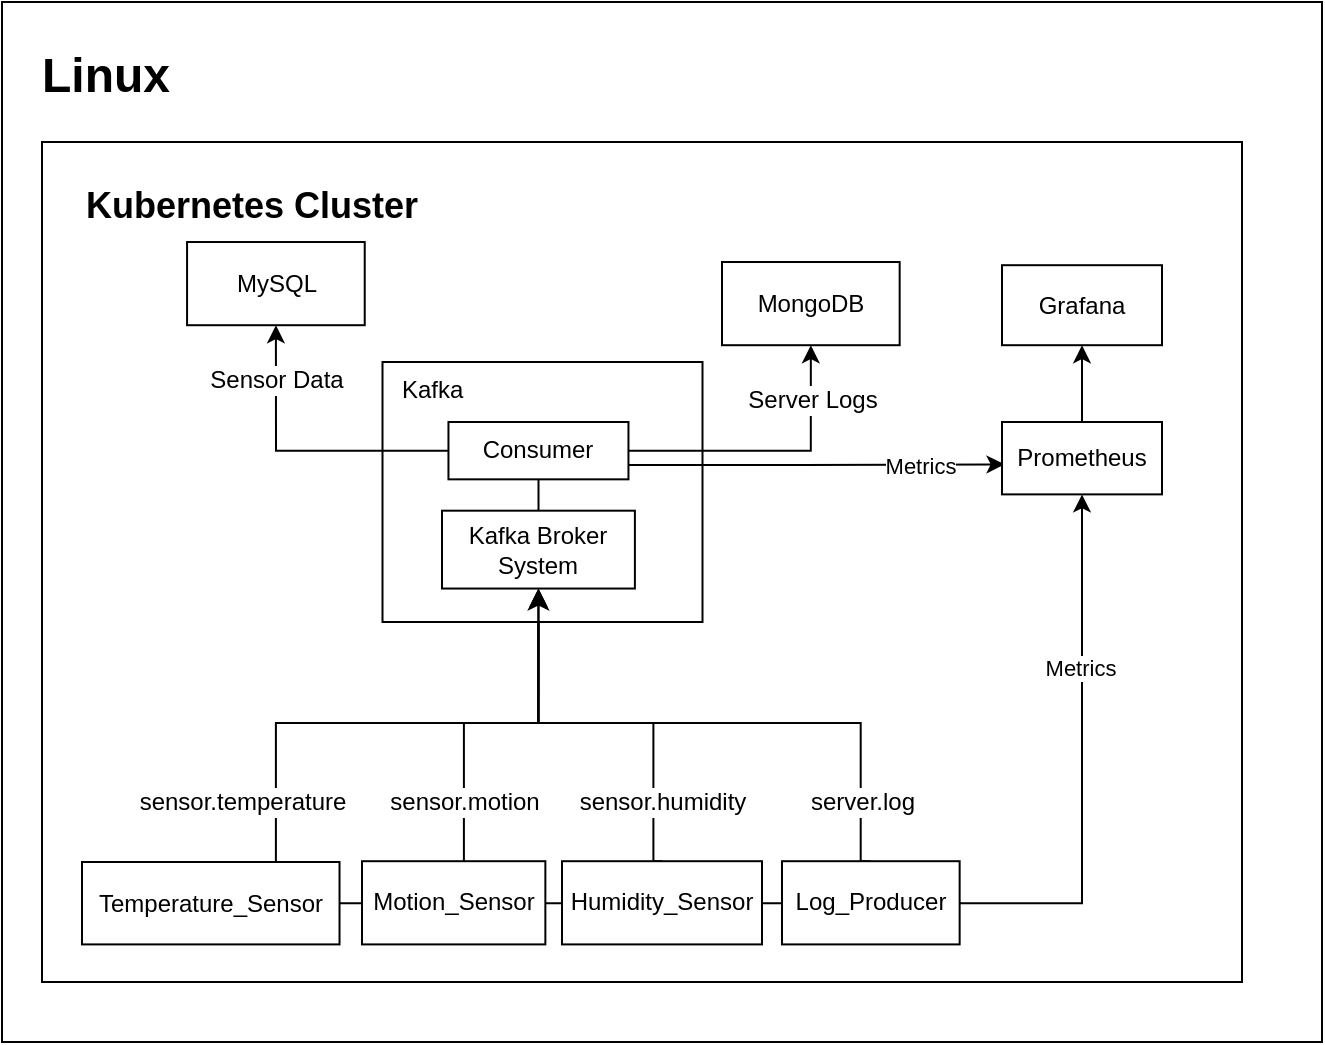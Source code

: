<mxfile version="27.0.2">
  <diagram name="Page-1" id="ZSrhWRTSfrOasErDlmwj">
    <mxGraphModel dx="1237" dy="568" grid="1" gridSize="10" guides="1" tooltips="1" connect="1" arrows="1" fold="1" page="1" pageScale="1" pageWidth="850" pageHeight="1100" math="0" shadow="0">
      <root>
        <mxCell id="0" />
        <mxCell id="1" parent="0" />
        <mxCell id="TaIpVy16Xg6mBHyJVjww-1" value="&lt;h1 align=&quot;left&quot;&gt;Linux&lt;/h1&gt;" style="rounded=0;whiteSpace=wrap;html=1;align=left;verticalAlign=top;spacingLeft=18;" parent="1" vertex="1">
          <mxGeometry x="70" y="110" width="660" height="520" as="geometry" />
        </mxCell>
        <mxCell id="TaIpVy16Xg6mBHyJVjww-2" value="&lt;h2&gt;Kubernetes Cluster&lt;/h2&gt;" style="rounded=0;whiteSpace=wrap;html=1;verticalAlign=top;align=left;spacingLeft=20;" parent="1" vertex="1">
          <mxGeometry x="90" y="180" width="600" height="420" as="geometry" />
        </mxCell>
        <mxCell id="TaIpVy16Xg6mBHyJVjww-4" value="MongoDB" style="rounded=0;whiteSpace=wrap;html=1;" parent="1" vertex="1">
          <mxGeometry x="430.0" y="240.003" width="88.831" height="41.6" as="geometry" />
        </mxCell>
        <mxCell id="TaIpVy16Xg6mBHyJVjww-5" style="edgeStyle=orthogonalEdgeStyle;rounded=0;orthogonalLoop=1;jettySize=auto;html=1;entryX=0.5;entryY=1;entryDx=0;entryDy=0;exitX=0.5;exitY=0;exitDx=0;exitDy=0;" parent="1" source="TaIpVy16Xg6mBHyJVjww-6" target="TaIpVy16Xg6mBHyJVjww-13" edge="1">
          <mxGeometry relative="1" as="geometry">
            <Array as="points">
              <mxPoint x="206.948" y="470.533" />
              <mxPoint x="337.974" y="470.533" />
            </Array>
          </mxGeometry>
        </mxCell>
        <mxCell id="TaIpVy16Xg6mBHyJVjww-29" value="sensor.temperature" style="edgeLabel;html=1;align=center;verticalAlign=middle;resizable=0;points=[];fontSize=12;" parent="TaIpVy16Xg6mBHyJVjww-5" vertex="1" connectable="0">
          <mxGeometry x="-0.763" y="1" relative="1" as="geometry">
            <mxPoint x="-16" y="-27" as="offset" />
          </mxGeometry>
        </mxCell>
        <mxCell id="mtVwhfkHzTJZpimL1PCI-5" style="edgeStyle=orthogonalEdgeStyle;rounded=0;orthogonalLoop=1;jettySize=auto;html=1;exitX=1;exitY=0.5;exitDx=0;exitDy=0;entryX=0.5;entryY=1;entryDx=0;entryDy=0;" edge="1" parent="1" source="TaIpVy16Xg6mBHyJVjww-6" target="mtVwhfkHzTJZpimL1PCI-3">
          <mxGeometry relative="1" as="geometry">
            <Array as="points">
              <mxPoint x="610" y="561" />
            </Array>
          </mxGeometry>
        </mxCell>
        <mxCell id="mtVwhfkHzTJZpimL1PCI-6" value="Metrics" style="edgeLabel;html=1;align=center;verticalAlign=middle;resizable=0;points=[];" vertex="1" connectable="0" parent="mtVwhfkHzTJZpimL1PCI-5">
          <mxGeometry x="0.687" y="1" relative="1" as="geometry">
            <mxPoint y="-4" as="offset" />
          </mxGeometry>
        </mxCell>
        <mxCell id="TaIpVy16Xg6mBHyJVjww-6" value="&lt;div&gt;Temperature_Sensor &lt;br&gt;&lt;/div&gt;" style="rounded=0;whiteSpace=wrap;html=1;" parent="1" vertex="1">
          <mxGeometry x="110" y="540" width="128.76" height="41.2" as="geometry" />
        </mxCell>
        <mxCell id="TaIpVy16Xg6mBHyJVjww-7" value="Motion_Sensor" style="rounded=0;whiteSpace=wrap;html=1;" parent="1" vertex="1">
          <mxGeometry x="250" y="539.6" width="91.68" height="41.6" as="geometry" />
        </mxCell>
        <mxCell id="TaIpVy16Xg6mBHyJVjww-8" style="edgeStyle=orthogonalEdgeStyle;rounded=0;orthogonalLoop=1;jettySize=auto;html=1;entryX=0.5;entryY=1;entryDx=0;entryDy=0;exitX=0.5;exitY=0;exitDx=0;exitDy=0;" parent="1" source="TaIpVy16Xg6mBHyJVjww-9" target="TaIpVy16Xg6mBHyJVjww-13" edge="1">
          <mxGeometry relative="1" as="geometry">
            <Array as="points">
              <mxPoint x="395.714" y="470.533" />
              <mxPoint x="337.974" y="470.533" />
            </Array>
          </mxGeometry>
        </mxCell>
        <mxCell id="TaIpVy16Xg6mBHyJVjww-31" value="sensor.humidity" style="edgeLabel;html=1;align=center;verticalAlign=middle;resizable=0;points=[];fontSize=12;" parent="TaIpVy16Xg6mBHyJVjww-8" vertex="1" connectable="0">
          <mxGeometry x="-0.643" y="-1" relative="1" as="geometry">
            <mxPoint x="3" y="1" as="offset" />
          </mxGeometry>
        </mxCell>
        <mxCell id="TaIpVy16Xg6mBHyJVjww-9" value="Humidity_Sensor" style="rounded=0;whiteSpace=wrap;html=1;" parent="1" vertex="1">
          <mxGeometry x="350" y="539.6" width="100" height="41.6" as="geometry" />
        </mxCell>
        <mxCell id="TaIpVy16Xg6mBHyJVjww-10" value="&lt;div&gt;MySQL&lt;/div&gt;" style="rounded=0;whiteSpace=wrap;html=1;" parent="1" vertex="1">
          <mxGeometry x="162.537" y="230.003" width="88.831" height="41.6" as="geometry" />
        </mxCell>
        <mxCell id="TaIpVy16Xg6mBHyJVjww-11" value="Kafka" style="rounded=0;whiteSpace=wrap;html=1;align=left;verticalAlign=top;spacingLeft=8;" parent="1" vertex="1">
          <mxGeometry x="260.25" y="290" width="160" height="130" as="geometry" />
        </mxCell>
        <mxCell id="TaIpVy16Xg6mBHyJVjww-12" style="edgeStyle=orthogonalEdgeStyle;rounded=0;orthogonalLoop=1;jettySize=auto;html=1;entryX=0.5;entryY=1;entryDx=0;entryDy=0;" parent="1" source="TaIpVy16Xg6mBHyJVjww-13" target="TaIpVy16Xg6mBHyJVjww-16" edge="1">
          <mxGeometry relative="1" as="geometry" />
        </mxCell>
        <mxCell id="TaIpVy16Xg6mBHyJVjww-13" value="Kafka Broker System" style="rounded=0;whiteSpace=wrap;html=1;" parent="1" vertex="1">
          <mxGeometry x="290" y="364.34" width="96.45" height="38.93" as="geometry" />
        </mxCell>
        <mxCell id="TaIpVy16Xg6mBHyJVjww-14" style="edgeStyle=orthogonalEdgeStyle;rounded=0;orthogonalLoop=1;jettySize=auto;html=1;entryX=0.5;entryY=1;entryDx=0;entryDy=0;" parent="1" source="TaIpVy16Xg6mBHyJVjww-16" target="TaIpVy16Xg6mBHyJVjww-10" edge="1">
          <mxGeometry relative="1" as="geometry" />
        </mxCell>
        <mxCell id="TaIpVy16Xg6mBHyJVjww-27" value="&lt;div&gt;Sensor Data&lt;/div&gt;" style="edgeLabel;html=1;align=center;verticalAlign=middle;resizable=0;points=[];fontSize=12;" parent="TaIpVy16Xg6mBHyJVjww-14" vertex="1" connectable="0">
          <mxGeometry x="0.673" y="-1" relative="1" as="geometry">
            <mxPoint x="-1" y="3" as="offset" />
          </mxGeometry>
        </mxCell>
        <mxCell id="TaIpVy16Xg6mBHyJVjww-15" style="edgeStyle=orthogonalEdgeStyle;rounded=0;orthogonalLoop=1;jettySize=auto;html=1;entryX=0.5;entryY=1;entryDx=0;entryDy=0;" parent="1" source="TaIpVy16Xg6mBHyJVjww-16" target="TaIpVy16Xg6mBHyJVjww-4" edge="1">
          <mxGeometry relative="1" as="geometry" />
        </mxCell>
        <mxCell id="TaIpVy16Xg6mBHyJVjww-26" value="Server Logs" style="edgeLabel;html=1;align=center;verticalAlign=middle;resizable=0;points=[];fontSize=12;" parent="TaIpVy16Xg6mBHyJVjww-15" vertex="1" connectable="0">
          <mxGeometry x="0.687" y="-2" relative="1" as="geometry">
            <mxPoint x="-2" y="5" as="offset" />
          </mxGeometry>
        </mxCell>
        <mxCell id="mtVwhfkHzTJZpimL1PCI-7" style="edgeStyle=orthogonalEdgeStyle;rounded=0;orthogonalLoop=1;jettySize=auto;html=1;exitX=1;exitY=0.75;exitDx=0;exitDy=0;entryX=0.016;entryY=0.585;entryDx=0;entryDy=0;entryPerimeter=0;" edge="1" parent="1" source="TaIpVy16Xg6mBHyJVjww-16" target="mtVwhfkHzTJZpimL1PCI-3">
          <mxGeometry relative="1" as="geometry">
            <Array as="points">
              <mxPoint x="470" y="342" />
            </Array>
          </mxGeometry>
        </mxCell>
        <mxCell id="mtVwhfkHzTJZpimL1PCI-8" value="Metrics" style="edgeLabel;html=1;align=center;verticalAlign=middle;resizable=0;points=[];" vertex="1" connectable="0" parent="mtVwhfkHzTJZpimL1PCI-7">
          <mxGeometry x="0.05" y="-1" relative="1" as="geometry">
            <mxPoint x="47" y="-1" as="offset" />
          </mxGeometry>
        </mxCell>
        <mxCell id="TaIpVy16Xg6mBHyJVjww-16" value="Consumer" style="rounded=0;whiteSpace=wrap;html=1;" parent="1" vertex="1">
          <mxGeometry x="293.23" y="320" width="90" height="28.67" as="geometry" />
        </mxCell>
        <mxCell id="TaIpVy16Xg6mBHyJVjww-17" style="edgeStyle=orthogonalEdgeStyle;rounded=0;orthogonalLoop=1;jettySize=auto;html=1;entryX=0.5;entryY=1;entryDx=0;entryDy=0;" parent="1" source="TaIpVy16Xg6mBHyJVjww-7" target="TaIpVy16Xg6mBHyJVjww-13" edge="1">
          <mxGeometry relative="1" as="geometry">
            <Array as="points">
              <mxPoint x="300.961" y="470.533" />
              <mxPoint x="337.974" y="470.533" />
            </Array>
          </mxGeometry>
        </mxCell>
        <mxCell id="TaIpVy16Xg6mBHyJVjww-30" value="&lt;div&gt;sensor.motion&lt;/div&gt;" style="edgeLabel;html=1;align=center;verticalAlign=middle;resizable=0;points=[];fontSize=12;" parent="TaIpVy16Xg6mBHyJVjww-17" vertex="1" connectable="0">
          <mxGeometry x="-0.585" relative="1" as="geometry">
            <mxPoint y="6" as="offset" />
          </mxGeometry>
        </mxCell>
        <mxCell id="TaIpVy16Xg6mBHyJVjww-32" value="server.log" style="edgeStyle=orthogonalEdgeStyle;rounded=0;orthogonalLoop=1;jettySize=auto;html=1;entryX=0.5;entryY=1;entryDx=0;entryDy=0;fontSize=12;startSize=8;endSize=8;exitX=0.5;exitY=0;exitDx=0;exitDy=0;" parent="1" source="TaIpVy16Xg6mBHyJVjww-18" target="TaIpVy16Xg6mBHyJVjww-13" edge="1">
          <mxGeometry x="-0.771" y="-1" relative="1" as="geometry">
            <mxPoint x="463.289" y="505.2" as="sourcePoint" />
            <mxPoint x="336.494" y="428.933" as="targetPoint" />
            <Array as="points">
              <mxPoint x="499.351" y="470.533" />
              <mxPoint x="337.974" y="470.533" />
            </Array>
            <mxPoint as="offset" />
          </mxGeometry>
        </mxCell>
        <mxCell id="TaIpVy16Xg6mBHyJVjww-18" value="Log_Producer" style="rounded=0;whiteSpace=wrap;html=1;" parent="1" vertex="1">
          <mxGeometry x="459.995" y="539.6" width="88.831" height="41.6" as="geometry" />
        </mxCell>
        <mxCell id="mtVwhfkHzTJZpimL1PCI-10" style="edgeStyle=orthogonalEdgeStyle;rounded=0;orthogonalLoop=1;jettySize=auto;html=1;entryX=0.5;entryY=1;entryDx=0;entryDy=0;" edge="1" parent="1" source="mtVwhfkHzTJZpimL1PCI-3" target="mtVwhfkHzTJZpimL1PCI-9">
          <mxGeometry relative="1" as="geometry" />
        </mxCell>
        <mxCell id="mtVwhfkHzTJZpimL1PCI-3" value="Prometheus" style="rounded=0;whiteSpace=wrap;html=1;" vertex="1" parent="1">
          <mxGeometry x="570" y="320.0" width="80" height="36.19" as="geometry" />
        </mxCell>
        <mxCell id="mtVwhfkHzTJZpimL1PCI-9" value="Grafana" style="rounded=0;whiteSpace=wrap;html=1;" vertex="1" parent="1">
          <mxGeometry x="570" y="241.6" width="80" height="40" as="geometry" />
        </mxCell>
      </root>
    </mxGraphModel>
  </diagram>
</mxfile>
